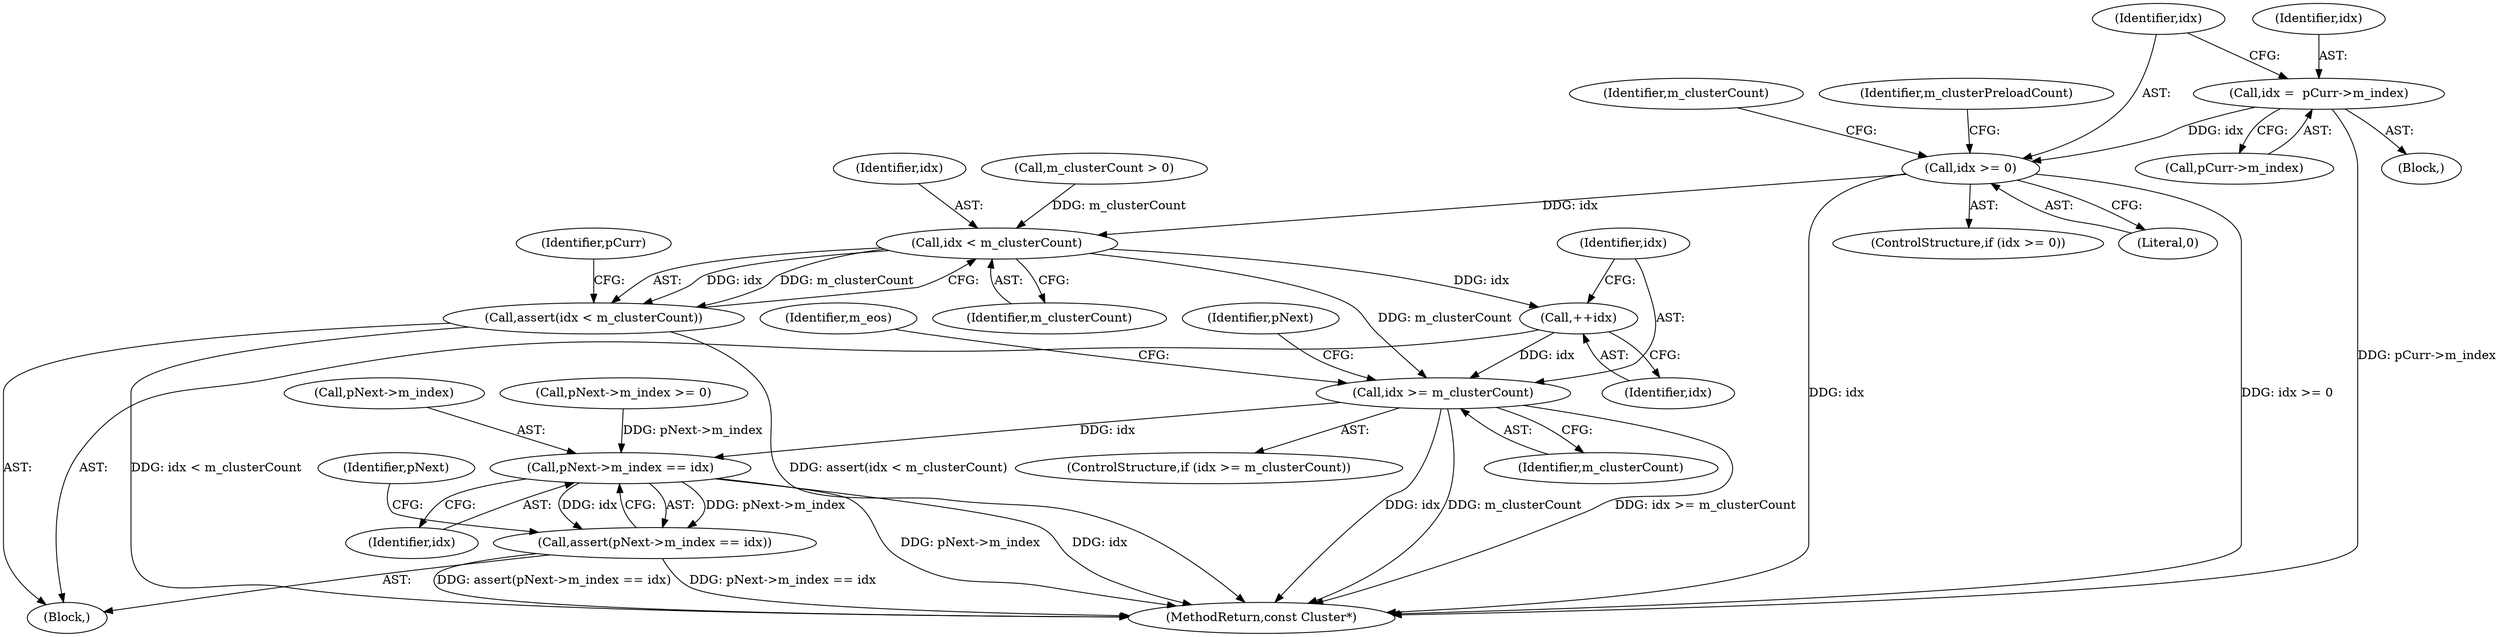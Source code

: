digraph "1_Android_04839626ed859623901ebd3a5fd483982186b59d_109@pointer" {
"1000138" [label="(Call,idx =  pCurr->m_index)"];
"1000144" [label="(Call,idx >= 0)"];
"1000153" [label="(Call,idx < m_clusterCount)"];
"1000152" [label="(Call,assert(idx < m_clusterCount))"];
"1000162" [label="(Call,++idx)"];
"1000165" [label="(Call,idx >= m_clusterCount)"];
"1000185" [label="(Call,pNext->m_index == idx)"];
"1000184" [label="(Call,assert(pNext->m_index == idx))"];
"1000150" [label="(Identifier,m_clusterCount)"];
"1000165" [label="(Call,idx >= m_clusterCount)"];
"1000162" [label="(Call,++idx)"];
"1000194" [label="(Identifier,m_clusterPreloadCount)"];
"1000145" [label="(Identifier,idx)"];
"1000185" [label="(Call,pNext->m_index == idx)"];
"1000153" [label="(Call,idx < m_clusterCount)"];
"1000143" [label="(ControlStructure,if (idx >= 0))"];
"1000179" [label="(Call,pNext->m_index >= 0)"];
"1000163" [label="(Identifier,idx)"];
"1000167" [label="(Identifier,m_clusterCount)"];
"1000191" [label="(Identifier,pNext)"];
"1000164" [label="(ControlStructure,if (idx >= m_clusterCount))"];
"1000154" [label="(Identifier,idx)"];
"1000170" [label="(Identifier,m_eos)"];
"1000158" [label="(Identifier,pCurr)"];
"1000138" [label="(Call,idx =  pCurr->m_index)"];
"1000189" [label="(Identifier,idx)"];
"1000155" [label="(Identifier,m_clusterCount)"];
"1000127" [label="(Block,)"];
"1000147" [label="(Block,)"];
"1000166" [label="(Identifier,idx)"];
"1000538" [label="(MethodReturn,const Cluster*)"];
"1000186" [label="(Call,pNext->m_index)"];
"1000146" [label="(Literal,0)"];
"1000139" [label="(Identifier,idx)"];
"1000140" [label="(Call,pCurr->m_index)"];
"1000149" [label="(Call,m_clusterCount > 0)"];
"1000172" [label="(Identifier,pNext)"];
"1000184" [label="(Call,assert(pNext->m_index == idx))"];
"1000144" [label="(Call,idx >= 0)"];
"1000152" [label="(Call,assert(idx < m_clusterCount))"];
"1000138" -> "1000127"  [label="AST: "];
"1000138" -> "1000140"  [label="CFG: "];
"1000139" -> "1000138"  [label="AST: "];
"1000140" -> "1000138"  [label="AST: "];
"1000145" -> "1000138"  [label="CFG: "];
"1000138" -> "1000538"  [label="DDG: pCurr->m_index"];
"1000138" -> "1000144"  [label="DDG: idx"];
"1000144" -> "1000143"  [label="AST: "];
"1000144" -> "1000146"  [label="CFG: "];
"1000145" -> "1000144"  [label="AST: "];
"1000146" -> "1000144"  [label="AST: "];
"1000150" -> "1000144"  [label="CFG: "];
"1000194" -> "1000144"  [label="CFG: "];
"1000144" -> "1000538"  [label="DDG: idx >= 0"];
"1000144" -> "1000538"  [label="DDG: idx"];
"1000144" -> "1000153"  [label="DDG: idx"];
"1000153" -> "1000152"  [label="AST: "];
"1000153" -> "1000155"  [label="CFG: "];
"1000154" -> "1000153"  [label="AST: "];
"1000155" -> "1000153"  [label="AST: "];
"1000152" -> "1000153"  [label="CFG: "];
"1000153" -> "1000152"  [label="DDG: idx"];
"1000153" -> "1000152"  [label="DDG: m_clusterCount"];
"1000149" -> "1000153"  [label="DDG: m_clusterCount"];
"1000153" -> "1000162"  [label="DDG: idx"];
"1000153" -> "1000165"  [label="DDG: m_clusterCount"];
"1000152" -> "1000147"  [label="AST: "];
"1000158" -> "1000152"  [label="CFG: "];
"1000152" -> "1000538"  [label="DDG: assert(idx < m_clusterCount)"];
"1000152" -> "1000538"  [label="DDG: idx < m_clusterCount"];
"1000162" -> "1000147"  [label="AST: "];
"1000162" -> "1000163"  [label="CFG: "];
"1000163" -> "1000162"  [label="AST: "];
"1000166" -> "1000162"  [label="CFG: "];
"1000162" -> "1000165"  [label="DDG: idx"];
"1000165" -> "1000164"  [label="AST: "];
"1000165" -> "1000167"  [label="CFG: "];
"1000166" -> "1000165"  [label="AST: "];
"1000167" -> "1000165"  [label="AST: "];
"1000170" -> "1000165"  [label="CFG: "];
"1000172" -> "1000165"  [label="CFG: "];
"1000165" -> "1000538"  [label="DDG: idx"];
"1000165" -> "1000538"  [label="DDG: m_clusterCount"];
"1000165" -> "1000538"  [label="DDG: idx >= m_clusterCount"];
"1000165" -> "1000185"  [label="DDG: idx"];
"1000185" -> "1000184"  [label="AST: "];
"1000185" -> "1000189"  [label="CFG: "];
"1000186" -> "1000185"  [label="AST: "];
"1000189" -> "1000185"  [label="AST: "];
"1000184" -> "1000185"  [label="CFG: "];
"1000185" -> "1000538"  [label="DDG: pNext->m_index"];
"1000185" -> "1000538"  [label="DDG: idx"];
"1000185" -> "1000184"  [label="DDG: pNext->m_index"];
"1000185" -> "1000184"  [label="DDG: idx"];
"1000179" -> "1000185"  [label="DDG: pNext->m_index"];
"1000184" -> "1000147"  [label="AST: "];
"1000191" -> "1000184"  [label="CFG: "];
"1000184" -> "1000538"  [label="DDG: pNext->m_index == idx"];
"1000184" -> "1000538"  [label="DDG: assert(pNext->m_index == idx)"];
}
